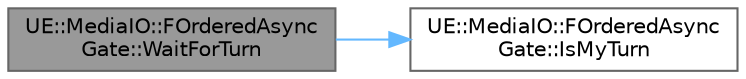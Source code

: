 digraph "UE::MediaIO::FOrderedAsyncGate::WaitForTurn"
{
 // INTERACTIVE_SVG=YES
 // LATEX_PDF_SIZE
  bgcolor="transparent";
  edge [fontname=Helvetica,fontsize=10,labelfontname=Helvetica,labelfontsize=10];
  node [fontname=Helvetica,fontsize=10,shape=box,height=0.2,width=0.4];
  rankdir="LR";
  Node1 [id="Node000001",label="UE::MediaIO::FOrderedAsync\lGate::WaitForTurn",height=0.2,width=0.4,color="gray40", fillcolor="grey60", style="filled", fontcolor="black",tooltip="This function will block until it is the turn of the given number to execute."];
  Node1 -> Node2 [id="edge1_Node000001_Node000002",color="steelblue1",style="solid",tooltip=" "];
  Node2 [id="Node000002",label="UE::MediaIO::FOrderedAsync\lGate::IsMyTurn",height=0.2,width=0.4,color="grey40", fillcolor="white", style="filled",URL="$d4/dff/classUE_1_1MediaIO_1_1FOrderedAsyncGate.html#a02748412c609d3ad456d100a02e98962",tooltip="Returns true if it is the turn of the given number."];
}
